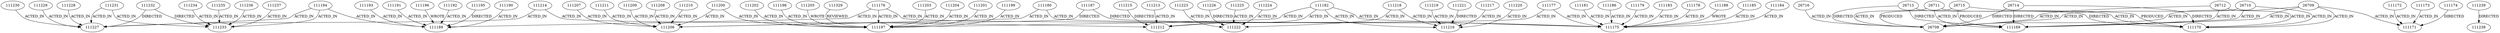 strict digraph {
    "111184"
    "111191"
    "26710"
    "111200"
    "111177"
    "111196"
    "26715"
    "111192"
    "111203"
    "111222"
    "26709"
    "111181"
    "111214"
    "111186"
    "111179"
    "111215"
    "111201"
    "111195"
    "111234"
    "111183"
    "111199"
    "111202"
    "111223"
    "26714"
    "111218"
    "111198"
    "111178"
    "111171"
    "111206"
    "111205"
    "111233"
    "111170"
    "111175"
    "111219"
    "111239"
    "111329"
    "111230"
    "111210"
    "111226"
    "111194"
    "111235"
    "111197"
    "111216"
    "111207"
    "111172"
    "111169"
    "26716"
    "111176"
    "111227"
    "111211"
    "111229"
    "111231"
    "111209"
    "111189"
    "111188"
    "111225"
    "111236"
    "26711"
    "111173"
    "111224"
    "26713"
    "111187"
    "111182"
    "111204"
    "111208"
    "111232"
    "111212"
    "26708"
    "111238"
    "111174"
    "111190"
    "111228"
    "26712"
    "111193"
    "111221"
    "111217"
    "111213"
    "111237"
    "111180"
    "111185"
    "111220"
    "111184" -> "111175" [label="ACTED_IN", weight=1]
    "111191" -> "111189" [label="ACTED_IN", weight=1]
    "26710" -> "26708" [label="ACTED_IN", weight=1]
    "26710" -> "111169" [label="ACTED_IN", weight=1]
    "26710" -> "111170" [label="ACTED_IN", weight=1]
    "111200" -> "111197" [label="ACTED_IN", weight=1]
    "111200" -> "111206" [label="ACTED_IN", weight=1]
    "111177" -> "111175" [label="ACTED_IN", weight=1]
    "111177" -> "111212" [label="ACTED_IN", weight=1]
    "111196" -> "111189" [label="WROTE", weight=1]
    "26715" -> "26708" [label="PRODUCED", weight=1]
    "26715" -> "111169" [label="PRODUCED", weight=1]
    "26715" -> "111170" [label="PRODUCED", weight=1]
    "111192" -> "111189" [label="ACTED_IN", weight=1]
    "111203" -> "111197" [label="ACTED_IN", weight=1]
    "26709" -> "26708" [label="ACTED_IN", weight=1]
    "26709" -> "111169" [label="ACTED_IN", weight=1]
    "26709" -> "111170" [label="ACTED_IN", weight=1]
    "26709" -> "111171" [label="ACTED_IN", weight=1]
    "111181" -> "111175" [label="ACTED_IN", weight=1]
    "111214" -> "111212" [label="ACTED_IN", weight=1]
    "111214" -> "111227" [label="ACTED_IN", weight=1]
    "111186" -> "111175" [label="ACTED_IN", weight=1]
    "111179" -> "111175" [label="ACTED_IN", weight=1]
    "111215" -> "111212" [label="DIRECTED", weight=1]
    "111201" -> "111197" [label="ACTED_IN", weight=1]
    "111195" -> "111189" [label="DIRECTED", weight=1]
    "111234" -> "111233" [label="ACTED_IN", weight=1]
    "111183" -> "111175" [label="ACTED_IN", weight=1]
    "111199" -> "111197" [label="ACTED_IN", weight=1]
    "111202" -> "111197" [label="ACTED_IN", weight=1]
    "111223" -> "111222" [label="ACTED_IN", weight=1]
    "26714" -> "26708" [label="DIRECTED", weight=1]
    "26714" -> "111169" [label="DIRECTED", weight=1]
    "26714" -> "111170" [label="DIRECTED", weight=1]
    "111218" -> "111216" [label="ACTED_IN", weight=1]
    "111218" -> "111222" [label="ACTED_IN", weight=1]
    "111198" -> "111197" [label="ACTED_IN", weight=1]
    "111178" -> "111175" [label="ACTED_IN", weight=1]
    "111205" -> "111197" [label="DIRECTED", weight=1]
    "111205" -> "111197" [label="PRODUCED", weight=1]
    "111205" -> "111197" [label="WROTE", weight=1]
    "111219" -> "111216" [label="ACTED_IN", weight=1]
    "111239" -> "111238" [label="DIRECTED", weight=1]
    "111329" -> "111197" [label="REVIEWED", weight=1]
    "111230" -> "111227" [label="ACTED_IN", weight=1]
    "111210" -> "111206" [label="ACTED_IN", weight=1]
    "111226" -> "111222" [label="DIRECTED", weight=1]
    "111194" -> "111189" [label="ACTED_IN", weight=1]
    "111194" -> "111227" [label="ACTED_IN", weight=1]
    "111194" -> "111233" [label="ACTED_IN", weight=1]
    "111235" -> "111233" [label="ACTED_IN", weight=1]
    "111207" -> "111206" [label="ACTED_IN", weight=1]
    "111172" -> "111171" [label="ACTED_IN", weight=1]
    "26716" -> "26708" [label="ACTED_IN", weight=1]
    "111176" -> "111175" [label="ACTED_IN", weight=1]
    "111176" -> "111189" [label="ACTED_IN", weight=1]
    "111176" -> "111197" [label="ACTED_IN", weight=1]
    "111211" -> "111206" [label="ACTED_IN", weight=1]
    "111229" -> "111227" [label="ACTED_IN", weight=1]
    "111231" -> "111227" [label="ACTED_IN", weight=1]
    "111231" -> "111233" [label="ACTED_IN", weight=1]
    "111209" -> "111206" [label="ACTED_IN", weight=1]
    "111188" -> "111175" [label="ACTED_IN", weight=1]
    "111188" -> "111175" [label="WROTE", weight=1]
    "111225" -> "111222" [label="ACTED_IN", weight=1]
    "111236" -> "111233" [label="ACTED_IN", weight=1]
    "26711" -> "26708" [label="ACTED_IN", weight=1]
    "26711" -> "111169" [label="ACTED_IN", weight=1]
    "26711" -> "111170" [label="ACTED_IN", weight=1]
    "111173" -> "111171" [label="ACTED_IN", weight=1]
    "111224" -> "111222" [label="ACTED_IN", weight=1]
    "26713" -> "26708" [label="DIRECTED", weight=1]
    "26713" -> "111169" [label="DIRECTED", weight=1]
    "26713" -> "111170" [label="DIRECTED", weight=1]
    "111187" -> "111175" [label="DIRECTED", weight=1]
    "111187" -> "111206" [label="DIRECTED", weight=1]
    "111182" -> "111175" [label="ACTED_IN", weight=1]
    "111182" -> "111197" [label="ACTED_IN", weight=1]
    "111182" -> "111212" [label="ACTED_IN", weight=1]
    "111182" -> "111216" [label="ACTED_IN", weight=1]
    "111204" -> "111197" [label="ACTED_IN", weight=1]
    "111208" -> "111206" [label="ACTED_IN", weight=1]
    "111232" -> "111227" [label="DIRECTED", weight=1]
    "111232" -> "111233" [label="DIRECTED", weight=1]
    "111174" -> "111171" [label="DIRECTED", weight=1]
    "111190" -> "111189" [label="ACTED_IN", weight=1]
    "111228" -> "111227" [label="ACTED_IN", weight=1]
    "26712" -> "26708" [label="ACTED_IN", weight=1]
    "26712" -> "111169" [label="ACTED_IN", weight=1]
    "26712" -> "111170" [label="ACTED_IN", weight=1]
    "111193" -> "111189" [label="ACTED_IN", weight=1]
    "111221" -> "111216" [label="DIRECTED", weight=1]
    "111217" -> "111216" [label="ACTED_IN", weight=1]
    "111213" -> "111212" [label="ACTED_IN", weight=1]
    "111237" -> "111233" [label="ACTED_IN", weight=1]
    "111180" -> "111175" [label="ACTED_IN", weight=1]
    "111180" -> "111206" [label="ACTED_IN", weight=1]
    "111185" -> "111175" [label="ACTED_IN", weight=1]
    "111220" -> "111216" [label="ACTED_IN", weight=1]
}

